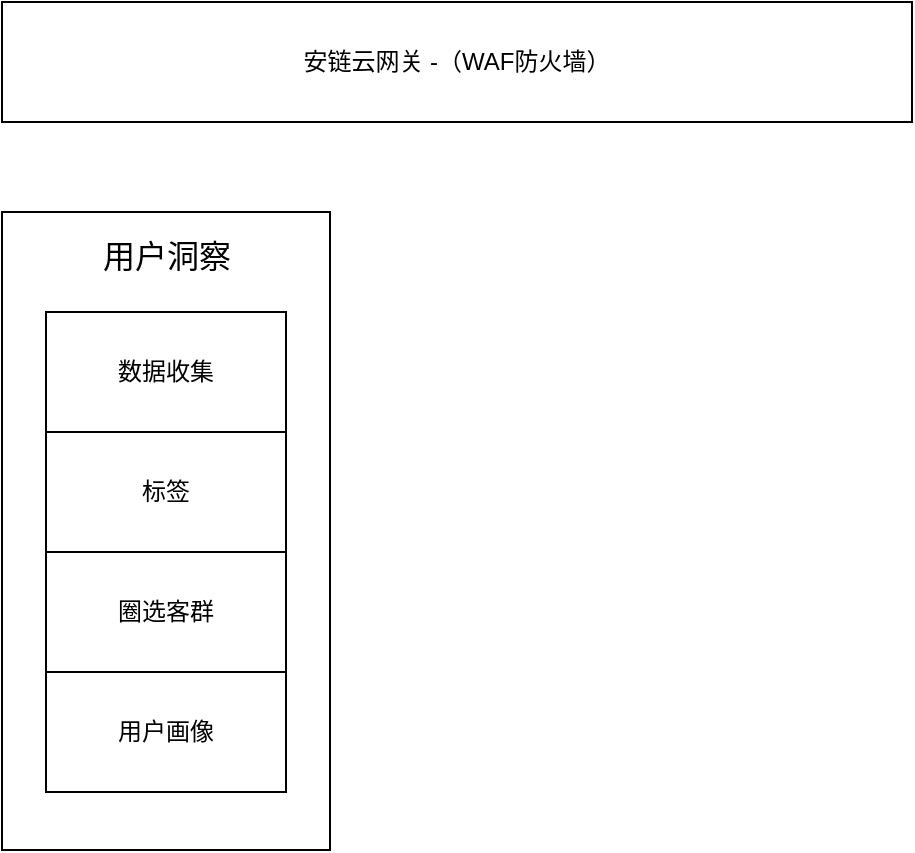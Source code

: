 <mxfile version="25.0.1">
  <diagram name="第 1 页" id="NzaRF00vfo_pwO51uBme">
    <mxGraphModel dx="1146" dy="481" grid="0" gridSize="10" guides="1" tooltips="1" connect="1" arrows="1" fold="1" page="0" pageScale="1" pageWidth="827" pageHeight="1169" math="0" shadow="0">
      <root>
        <mxCell id="0" />
        <mxCell id="1" parent="0" />
        <mxCell id="jlLn7QQWbFyXG8jM2GKk-1" value="安链云网关 -（WAF防火墙）" style="rounded=0;whiteSpace=wrap;html=1;" vertex="1" parent="1">
          <mxGeometry x="-29" y="80" width="455" height="60" as="geometry" />
        </mxCell>
        <mxCell id="jlLn7QQWbFyXG8jM2GKk-8" value="" style="group" vertex="1" connectable="0" parent="1">
          <mxGeometry x="-29" y="185" width="164" height="319" as="geometry" />
        </mxCell>
        <mxCell id="jlLn7QQWbFyXG8jM2GKk-2" value="" style="rounded=0;whiteSpace=wrap;html=1;" vertex="1" parent="jlLn7QQWbFyXG8jM2GKk-8">
          <mxGeometry width="164" height="319" as="geometry" />
        </mxCell>
        <mxCell id="jlLn7QQWbFyXG8jM2GKk-3" value="数据收集" style="rounded=0;whiteSpace=wrap;html=1;" vertex="1" parent="jlLn7QQWbFyXG8jM2GKk-8">
          <mxGeometry x="22" y="50" width="120" height="60" as="geometry" />
        </mxCell>
        <mxCell id="jlLn7QQWbFyXG8jM2GKk-4" value="标签" style="rounded=0;whiteSpace=wrap;html=1;" vertex="1" parent="jlLn7QQWbFyXG8jM2GKk-8">
          <mxGeometry x="22" y="110" width="120" height="60" as="geometry" />
        </mxCell>
        <mxCell id="jlLn7QQWbFyXG8jM2GKk-5" value="圈选客群" style="rounded=0;whiteSpace=wrap;html=1;" vertex="1" parent="jlLn7QQWbFyXG8jM2GKk-8">
          <mxGeometry x="22" y="170" width="120" height="60" as="geometry" />
        </mxCell>
        <mxCell id="jlLn7QQWbFyXG8jM2GKk-6" value="用户画像" style="rounded=0;whiteSpace=wrap;html=1;" vertex="1" parent="jlLn7QQWbFyXG8jM2GKk-8">
          <mxGeometry x="22" y="230" width="120" height="60" as="geometry" />
        </mxCell>
        <mxCell id="jlLn7QQWbFyXG8jM2GKk-7" value="用户洞察" style="text;html=1;align=center;verticalAlign=middle;whiteSpace=wrap;rounded=0;fontSize=16;" vertex="1" parent="jlLn7QQWbFyXG8jM2GKk-8">
          <mxGeometry x="44.5" y="7" width="75" height="30" as="geometry" />
        </mxCell>
      </root>
    </mxGraphModel>
  </diagram>
</mxfile>
